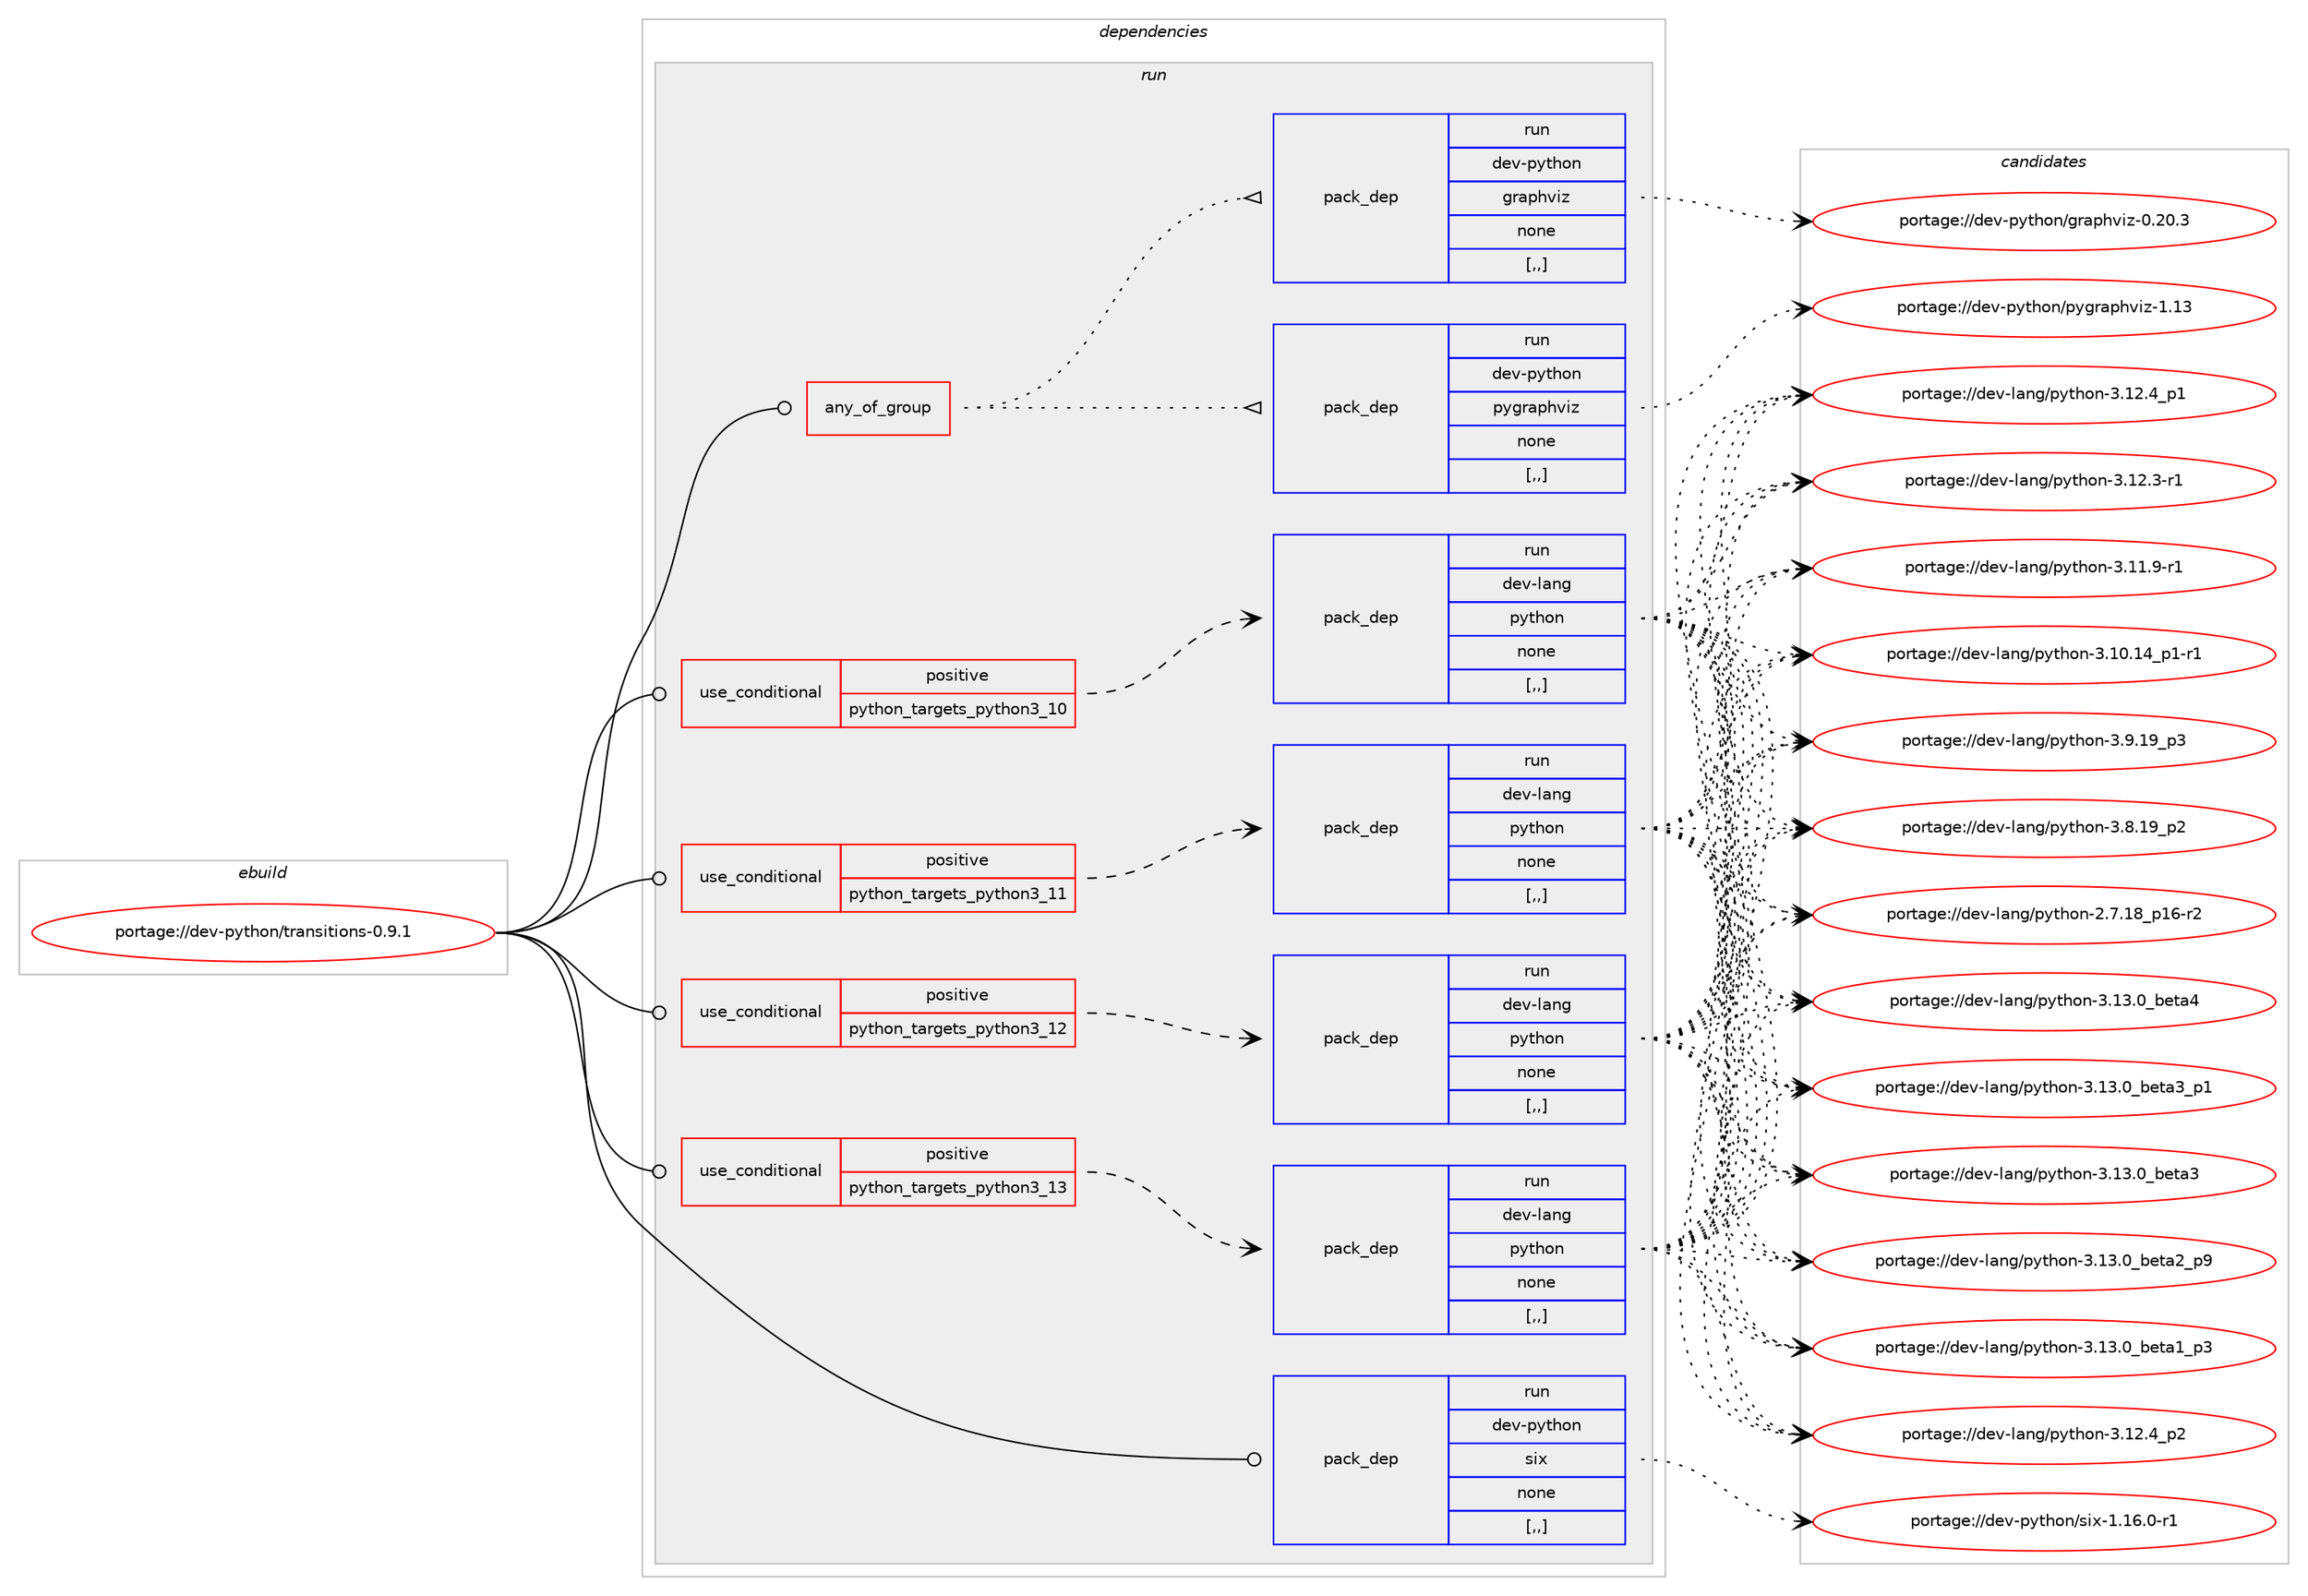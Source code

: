 digraph prolog {

# *************
# Graph options
# *************

newrank=true;
concentrate=true;
compound=true;
graph [rankdir=LR,fontname=Helvetica,fontsize=10,ranksep=1.5];#, ranksep=2.5, nodesep=0.2];
edge  [arrowhead=vee];
node  [fontname=Helvetica,fontsize=10];

# **********
# The ebuild
# **********

subgraph cluster_leftcol {
color=gray;
label=<<i>ebuild</i>>;
id [label="portage://dev-python/transitions-0.9.1", color=red, width=4, href="../dev-python/transitions-0.9.1.svg"];
}

# ****************
# The dependencies
# ****************

subgraph cluster_midcol {
color=gray;
label=<<i>dependencies</i>>;
subgraph cluster_compile {
fillcolor="#eeeeee";
style=filled;
label=<<i>compile</i>>;
}
subgraph cluster_compileandrun {
fillcolor="#eeeeee";
style=filled;
label=<<i>compile and run</i>>;
}
subgraph cluster_run {
fillcolor="#eeeeee";
style=filled;
label=<<i>run</i>>;
subgraph any1122 {
dependency166241 [label=<<TABLE BORDER="0" CELLBORDER="1" CELLSPACING="0" CELLPADDING="4"><TR><TD CELLPADDING="10">any_of_group</TD></TR></TABLE>>, shape=none, color=red];subgraph pack124284 {
dependency166242 [label=<<TABLE BORDER="0" CELLBORDER="1" CELLSPACING="0" CELLPADDING="4" WIDTH="220"><TR><TD ROWSPAN="6" CELLPADDING="30">pack_dep</TD></TR><TR><TD WIDTH="110">run</TD></TR><TR><TD>dev-python</TD></TR><TR><TD>pygraphviz</TD></TR><TR><TD>none</TD></TR><TR><TD>[,,]</TD></TR></TABLE>>, shape=none, color=blue];
}
dependency166241:e -> dependency166242:w [weight=20,style="dotted",arrowhead="oinv"];
subgraph pack124285 {
dependency166243 [label=<<TABLE BORDER="0" CELLBORDER="1" CELLSPACING="0" CELLPADDING="4" WIDTH="220"><TR><TD ROWSPAN="6" CELLPADDING="30">pack_dep</TD></TR><TR><TD WIDTH="110">run</TD></TR><TR><TD>dev-python</TD></TR><TR><TD>graphviz</TD></TR><TR><TD>none</TD></TR><TR><TD>[,,]</TD></TR></TABLE>>, shape=none, color=blue];
}
dependency166241:e -> dependency166243:w [weight=20,style="dotted",arrowhead="oinv"];
}
id:e -> dependency166241:w [weight=20,style="solid",arrowhead="odot"];
subgraph cond40685 {
dependency166244 [label=<<TABLE BORDER="0" CELLBORDER="1" CELLSPACING="0" CELLPADDING="4"><TR><TD ROWSPAN="3" CELLPADDING="10">use_conditional</TD></TR><TR><TD>positive</TD></TR><TR><TD>python_targets_python3_10</TD></TR></TABLE>>, shape=none, color=red];
subgraph pack124286 {
dependency166245 [label=<<TABLE BORDER="0" CELLBORDER="1" CELLSPACING="0" CELLPADDING="4" WIDTH="220"><TR><TD ROWSPAN="6" CELLPADDING="30">pack_dep</TD></TR><TR><TD WIDTH="110">run</TD></TR><TR><TD>dev-lang</TD></TR><TR><TD>python</TD></TR><TR><TD>none</TD></TR><TR><TD>[,,]</TD></TR></TABLE>>, shape=none, color=blue];
}
dependency166244:e -> dependency166245:w [weight=20,style="dashed",arrowhead="vee"];
}
id:e -> dependency166244:w [weight=20,style="solid",arrowhead="odot"];
subgraph cond40686 {
dependency166246 [label=<<TABLE BORDER="0" CELLBORDER="1" CELLSPACING="0" CELLPADDING="4"><TR><TD ROWSPAN="3" CELLPADDING="10">use_conditional</TD></TR><TR><TD>positive</TD></TR><TR><TD>python_targets_python3_11</TD></TR></TABLE>>, shape=none, color=red];
subgraph pack124287 {
dependency166247 [label=<<TABLE BORDER="0" CELLBORDER="1" CELLSPACING="0" CELLPADDING="4" WIDTH="220"><TR><TD ROWSPAN="6" CELLPADDING="30">pack_dep</TD></TR><TR><TD WIDTH="110">run</TD></TR><TR><TD>dev-lang</TD></TR><TR><TD>python</TD></TR><TR><TD>none</TD></TR><TR><TD>[,,]</TD></TR></TABLE>>, shape=none, color=blue];
}
dependency166246:e -> dependency166247:w [weight=20,style="dashed",arrowhead="vee"];
}
id:e -> dependency166246:w [weight=20,style="solid",arrowhead="odot"];
subgraph cond40687 {
dependency166248 [label=<<TABLE BORDER="0" CELLBORDER="1" CELLSPACING="0" CELLPADDING="4"><TR><TD ROWSPAN="3" CELLPADDING="10">use_conditional</TD></TR><TR><TD>positive</TD></TR><TR><TD>python_targets_python3_12</TD></TR></TABLE>>, shape=none, color=red];
subgraph pack124288 {
dependency166249 [label=<<TABLE BORDER="0" CELLBORDER="1" CELLSPACING="0" CELLPADDING="4" WIDTH="220"><TR><TD ROWSPAN="6" CELLPADDING="30">pack_dep</TD></TR><TR><TD WIDTH="110">run</TD></TR><TR><TD>dev-lang</TD></TR><TR><TD>python</TD></TR><TR><TD>none</TD></TR><TR><TD>[,,]</TD></TR></TABLE>>, shape=none, color=blue];
}
dependency166248:e -> dependency166249:w [weight=20,style="dashed",arrowhead="vee"];
}
id:e -> dependency166248:w [weight=20,style="solid",arrowhead="odot"];
subgraph cond40688 {
dependency166250 [label=<<TABLE BORDER="0" CELLBORDER="1" CELLSPACING="0" CELLPADDING="4"><TR><TD ROWSPAN="3" CELLPADDING="10">use_conditional</TD></TR><TR><TD>positive</TD></TR><TR><TD>python_targets_python3_13</TD></TR></TABLE>>, shape=none, color=red];
subgraph pack124289 {
dependency166251 [label=<<TABLE BORDER="0" CELLBORDER="1" CELLSPACING="0" CELLPADDING="4" WIDTH="220"><TR><TD ROWSPAN="6" CELLPADDING="30">pack_dep</TD></TR><TR><TD WIDTH="110">run</TD></TR><TR><TD>dev-lang</TD></TR><TR><TD>python</TD></TR><TR><TD>none</TD></TR><TR><TD>[,,]</TD></TR></TABLE>>, shape=none, color=blue];
}
dependency166250:e -> dependency166251:w [weight=20,style="dashed",arrowhead="vee"];
}
id:e -> dependency166250:w [weight=20,style="solid",arrowhead="odot"];
subgraph pack124290 {
dependency166252 [label=<<TABLE BORDER="0" CELLBORDER="1" CELLSPACING="0" CELLPADDING="4" WIDTH="220"><TR><TD ROWSPAN="6" CELLPADDING="30">pack_dep</TD></TR><TR><TD WIDTH="110">run</TD></TR><TR><TD>dev-python</TD></TR><TR><TD>six</TD></TR><TR><TD>none</TD></TR><TR><TD>[,,]</TD></TR></TABLE>>, shape=none, color=blue];
}
id:e -> dependency166252:w [weight=20,style="solid",arrowhead="odot"];
}
}

# **************
# The candidates
# **************

subgraph cluster_choices {
rank=same;
color=gray;
label=<<i>candidates</i>>;

subgraph choice124284 {
color=black;
nodesep=1;
choice1001011184511212111610411111047112121103114971121041181051224549464951 [label="portage://dev-python/pygraphviz-1.13", color=red, width=4,href="../dev-python/pygraphviz-1.13.svg"];
dependency166242:e -> choice1001011184511212111610411111047112121103114971121041181051224549464951:w [style=dotted,weight="100"];
}
subgraph choice124285 {
color=black;
nodesep=1;
choice10010111845112121116104111110471031149711210411810512245484650484651 [label="portage://dev-python/graphviz-0.20.3", color=red, width=4,href="../dev-python/graphviz-0.20.3.svg"];
dependency166243:e -> choice10010111845112121116104111110471031149711210411810512245484650484651:w [style=dotted,weight="100"];
}
subgraph choice124286 {
color=black;
nodesep=1;
choice1001011184510897110103471121211161041111104551464951464895981011169752 [label="portage://dev-lang/python-3.13.0_beta4", color=red, width=4,href="../dev-lang/python-3.13.0_beta4.svg"];
choice10010111845108971101034711212111610411111045514649514648959810111697519511249 [label="portage://dev-lang/python-3.13.0_beta3_p1", color=red, width=4,href="../dev-lang/python-3.13.0_beta3_p1.svg"];
choice1001011184510897110103471121211161041111104551464951464895981011169751 [label="portage://dev-lang/python-3.13.0_beta3", color=red, width=4,href="../dev-lang/python-3.13.0_beta3.svg"];
choice10010111845108971101034711212111610411111045514649514648959810111697509511257 [label="portage://dev-lang/python-3.13.0_beta2_p9", color=red, width=4,href="../dev-lang/python-3.13.0_beta2_p9.svg"];
choice10010111845108971101034711212111610411111045514649514648959810111697499511251 [label="portage://dev-lang/python-3.13.0_beta1_p3", color=red, width=4,href="../dev-lang/python-3.13.0_beta1_p3.svg"];
choice100101118451089711010347112121116104111110455146495046529511250 [label="portage://dev-lang/python-3.12.4_p2", color=red, width=4,href="../dev-lang/python-3.12.4_p2.svg"];
choice100101118451089711010347112121116104111110455146495046529511249 [label="portage://dev-lang/python-3.12.4_p1", color=red, width=4,href="../dev-lang/python-3.12.4_p1.svg"];
choice100101118451089711010347112121116104111110455146495046514511449 [label="portage://dev-lang/python-3.12.3-r1", color=red, width=4,href="../dev-lang/python-3.12.3-r1.svg"];
choice100101118451089711010347112121116104111110455146494946574511449 [label="portage://dev-lang/python-3.11.9-r1", color=red, width=4,href="../dev-lang/python-3.11.9-r1.svg"];
choice100101118451089711010347112121116104111110455146494846495295112494511449 [label="portage://dev-lang/python-3.10.14_p1-r1", color=red, width=4,href="../dev-lang/python-3.10.14_p1-r1.svg"];
choice100101118451089711010347112121116104111110455146574649579511251 [label="portage://dev-lang/python-3.9.19_p3", color=red, width=4,href="../dev-lang/python-3.9.19_p3.svg"];
choice100101118451089711010347112121116104111110455146564649579511250 [label="portage://dev-lang/python-3.8.19_p2", color=red, width=4,href="../dev-lang/python-3.8.19_p2.svg"];
choice100101118451089711010347112121116104111110455046554649569511249544511450 [label="portage://dev-lang/python-2.7.18_p16-r2", color=red, width=4,href="../dev-lang/python-2.7.18_p16-r2.svg"];
dependency166245:e -> choice1001011184510897110103471121211161041111104551464951464895981011169752:w [style=dotted,weight="100"];
dependency166245:e -> choice10010111845108971101034711212111610411111045514649514648959810111697519511249:w [style=dotted,weight="100"];
dependency166245:e -> choice1001011184510897110103471121211161041111104551464951464895981011169751:w [style=dotted,weight="100"];
dependency166245:e -> choice10010111845108971101034711212111610411111045514649514648959810111697509511257:w [style=dotted,weight="100"];
dependency166245:e -> choice10010111845108971101034711212111610411111045514649514648959810111697499511251:w [style=dotted,weight="100"];
dependency166245:e -> choice100101118451089711010347112121116104111110455146495046529511250:w [style=dotted,weight="100"];
dependency166245:e -> choice100101118451089711010347112121116104111110455146495046529511249:w [style=dotted,weight="100"];
dependency166245:e -> choice100101118451089711010347112121116104111110455146495046514511449:w [style=dotted,weight="100"];
dependency166245:e -> choice100101118451089711010347112121116104111110455146494946574511449:w [style=dotted,weight="100"];
dependency166245:e -> choice100101118451089711010347112121116104111110455146494846495295112494511449:w [style=dotted,weight="100"];
dependency166245:e -> choice100101118451089711010347112121116104111110455146574649579511251:w [style=dotted,weight="100"];
dependency166245:e -> choice100101118451089711010347112121116104111110455146564649579511250:w [style=dotted,weight="100"];
dependency166245:e -> choice100101118451089711010347112121116104111110455046554649569511249544511450:w [style=dotted,weight="100"];
}
subgraph choice124287 {
color=black;
nodesep=1;
choice1001011184510897110103471121211161041111104551464951464895981011169752 [label="portage://dev-lang/python-3.13.0_beta4", color=red, width=4,href="../dev-lang/python-3.13.0_beta4.svg"];
choice10010111845108971101034711212111610411111045514649514648959810111697519511249 [label="portage://dev-lang/python-3.13.0_beta3_p1", color=red, width=4,href="../dev-lang/python-3.13.0_beta3_p1.svg"];
choice1001011184510897110103471121211161041111104551464951464895981011169751 [label="portage://dev-lang/python-3.13.0_beta3", color=red, width=4,href="../dev-lang/python-3.13.0_beta3.svg"];
choice10010111845108971101034711212111610411111045514649514648959810111697509511257 [label="portage://dev-lang/python-3.13.0_beta2_p9", color=red, width=4,href="../dev-lang/python-3.13.0_beta2_p9.svg"];
choice10010111845108971101034711212111610411111045514649514648959810111697499511251 [label="portage://dev-lang/python-3.13.0_beta1_p3", color=red, width=4,href="../dev-lang/python-3.13.0_beta1_p3.svg"];
choice100101118451089711010347112121116104111110455146495046529511250 [label="portage://dev-lang/python-3.12.4_p2", color=red, width=4,href="../dev-lang/python-3.12.4_p2.svg"];
choice100101118451089711010347112121116104111110455146495046529511249 [label="portage://dev-lang/python-3.12.4_p1", color=red, width=4,href="../dev-lang/python-3.12.4_p1.svg"];
choice100101118451089711010347112121116104111110455146495046514511449 [label="portage://dev-lang/python-3.12.3-r1", color=red, width=4,href="../dev-lang/python-3.12.3-r1.svg"];
choice100101118451089711010347112121116104111110455146494946574511449 [label="portage://dev-lang/python-3.11.9-r1", color=red, width=4,href="../dev-lang/python-3.11.9-r1.svg"];
choice100101118451089711010347112121116104111110455146494846495295112494511449 [label="portage://dev-lang/python-3.10.14_p1-r1", color=red, width=4,href="../dev-lang/python-3.10.14_p1-r1.svg"];
choice100101118451089711010347112121116104111110455146574649579511251 [label="portage://dev-lang/python-3.9.19_p3", color=red, width=4,href="../dev-lang/python-3.9.19_p3.svg"];
choice100101118451089711010347112121116104111110455146564649579511250 [label="portage://dev-lang/python-3.8.19_p2", color=red, width=4,href="../dev-lang/python-3.8.19_p2.svg"];
choice100101118451089711010347112121116104111110455046554649569511249544511450 [label="portage://dev-lang/python-2.7.18_p16-r2", color=red, width=4,href="../dev-lang/python-2.7.18_p16-r2.svg"];
dependency166247:e -> choice1001011184510897110103471121211161041111104551464951464895981011169752:w [style=dotted,weight="100"];
dependency166247:e -> choice10010111845108971101034711212111610411111045514649514648959810111697519511249:w [style=dotted,weight="100"];
dependency166247:e -> choice1001011184510897110103471121211161041111104551464951464895981011169751:w [style=dotted,weight="100"];
dependency166247:e -> choice10010111845108971101034711212111610411111045514649514648959810111697509511257:w [style=dotted,weight="100"];
dependency166247:e -> choice10010111845108971101034711212111610411111045514649514648959810111697499511251:w [style=dotted,weight="100"];
dependency166247:e -> choice100101118451089711010347112121116104111110455146495046529511250:w [style=dotted,weight="100"];
dependency166247:e -> choice100101118451089711010347112121116104111110455146495046529511249:w [style=dotted,weight="100"];
dependency166247:e -> choice100101118451089711010347112121116104111110455146495046514511449:w [style=dotted,weight="100"];
dependency166247:e -> choice100101118451089711010347112121116104111110455146494946574511449:w [style=dotted,weight="100"];
dependency166247:e -> choice100101118451089711010347112121116104111110455146494846495295112494511449:w [style=dotted,weight="100"];
dependency166247:e -> choice100101118451089711010347112121116104111110455146574649579511251:w [style=dotted,weight="100"];
dependency166247:e -> choice100101118451089711010347112121116104111110455146564649579511250:w [style=dotted,weight="100"];
dependency166247:e -> choice100101118451089711010347112121116104111110455046554649569511249544511450:w [style=dotted,weight="100"];
}
subgraph choice124288 {
color=black;
nodesep=1;
choice1001011184510897110103471121211161041111104551464951464895981011169752 [label="portage://dev-lang/python-3.13.0_beta4", color=red, width=4,href="../dev-lang/python-3.13.0_beta4.svg"];
choice10010111845108971101034711212111610411111045514649514648959810111697519511249 [label="portage://dev-lang/python-3.13.0_beta3_p1", color=red, width=4,href="../dev-lang/python-3.13.0_beta3_p1.svg"];
choice1001011184510897110103471121211161041111104551464951464895981011169751 [label="portage://dev-lang/python-3.13.0_beta3", color=red, width=4,href="../dev-lang/python-3.13.0_beta3.svg"];
choice10010111845108971101034711212111610411111045514649514648959810111697509511257 [label="portage://dev-lang/python-3.13.0_beta2_p9", color=red, width=4,href="../dev-lang/python-3.13.0_beta2_p9.svg"];
choice10010111845108971101034711212111610411111045514649514648959810111697499511251 [label="portage://dev-lang/python-3.13.0_beta1_p3", color=red, width=4,href="../dev-lang/python-3.13.0_beta1_p3.svg"];
choice100101118451089711010347112121116104111110455146495046529511250 [label="portage://dev-lang/python-3.12.4_p2", color=red, width=4,href="../dev-lang/python-3.12.4_p2.svg"];
choice100101118451089711010347112121116104111110455146495046529511249 [label="portage://dev-lang/python-3.12.4_p1", color=red, width=4,href="../dev-lang/python-3.12.4_p1.svg"];
choice100101118451089711010347112121116104111110455146495046514511449 [label="portage://dev-lang/python-3.12.3-r1", color=red, width=4,href="../dev-lang/python-3.12.3-r1.svg"];
choice100101118451089711010347112121116104111110455146494946574511449 [label="portage://dev-lang/python-3.11.9-r1", color=red, width=4,href="../dev-lang/python-3.11.9-r1.svg"];
choice100101118451089711010347112121116104111110455146494846495295112494511449 [label="portage://dev-lang/python-3.10.14_p1-r1", color=red, width=4,href="../dev-lang/python-3.10.14_p1-r1.svg"];
choice100101118451089711010347112121116104111110455146574649579511251 [label="portage://dev-lang/python-3.9.19_p3", color=red, width=4,href="../dev-lang/python-3.9.19_p3.svg"];
choice100101118451089711010347112121116104111110455146564649579511250 [label="portage://dev-lang/python-3.8.19_p2", color=red, width=4,href="../dev-lang/python-3.8.19_p2.svg"];
choice100101118451089711010347112121116104111110455046554649569511249544511450 [label="portage://dev-lang/python-2.7.18_p16-r2", color=red, width=4,href="../dev-lang/python-2.7.18_p16-r2.svg"];
dependency166249:e -> choice1001011184510897110103471121211161041111104551464951464895981011169752:w [style=dotted,weight="100"];
dependency166249:e -> choice10010111845108971101034711212111610411111045514649514648959810111697519511249:w [style=dotted,weight="100"];
dependency166249:e -> choice1001011184510897110103471121211161041111104551464951464895981011169751:w [style=dotted,weight="100"];
dependency166249:e -> choice10010111845108971101034711212111610411111045514649514648959810111697509511257:w [style=dotted,weight="100"];
dependency166249:e -> choice10010111845108971101034711212111610411111045514649514648959810111697499511251:w [style=dotted,weight="100"];
dependency166249:e -> choice100101118451089711010347112121116104111110455146495046529511250:w [style=dotted,weight="100"];
dependency166249:e -> choice100101118451089711010347112121116104111110455146495046529511249:w [style=dotted,weight="100"];
dependency166249:e -> choice100101118451089711010347112121116104111110455146495046514511449:w [style=dotted,weight="100"];
dependency166249:e -> choice100101118451089711010347112121116104111110455146494946574511449:w [style=dotted,weight="100"];
dependency166249:e -> choice100101118451089711010347112121116104111110455146494846495295112494511449:w [style=dotted,weight="100"];
dependency166249:e -> choice100101118451089711010347112121116104111110455146574649579511251:w [style=dotted,weight="100"];
dependency166249:e -> choice100101118451089711010347112121116104111110455146564649579511250:w [style=dotted,weight="100"];
dependency166249:e -> choice100101118451089711010347112121116104111110455046554649569511249544511450:w [style=dotted,weight="100"];
}
subgraph choice124289 {
color=black;
nodesep=1;
choice1001011184510897110103471121211161041111104551464951464895981011169752 [label="portage://dev-lang/python-3.13.0_beta4", color=red, width=4,href="../dev-lang/python-3.13.0_beta4.svg"];
choice10010111845108971101034711212111610411111045514649514648959810111697519511249 [label="portage://dev-lang/python-3.13.0_beta3_p1", color=red, width=4,href="../dev-lang/python-3.13.0_beta3_p1.svg"];
choice1001011184510897110103471121211161041111104551464951464895981011169751 [label="portage://dev-lang/python-3.13.0_beta3", color=red, width=4,href="../dev-lang/python-3.13.0_beta3.svg"];
choice10010111845108971101034711212111610411111045514649514648959810111697509511257 [label="portage://dev-lang/python-3.13.0_beta2_p9", color=red, width=4,href="../dev-lang/python-3.13.0_beta2_p9.svg"];
choice10010111845108971101034711212111610411111045514649514648959810111697499511251 [label="portage://dev-lang/python-3.13.0_beta1_p3", color=red, width=4,href="../dev-lang/python-3.13.0_beta1_p3.svg"];
choice100101118451089711010347112121116104111110455146495046529511250 [label="portage://dev-lang/python-3.12.4_p2", color=red, width=4,href="../dev-lang/python-3.12.4_p2.svg"];
choice100101118451089711010347112121116104111110455146495046529511249 [label="portage://dev-lang/python-3.12.4_p1", color=red, width=4,href="../dev-lang/python-3.12.4_p1.svg"];
choice100101118451089711010347112121116104111110455146495046514511449 [label="portage://dev-lang/python-3.12.3-r1", color=red, width=4,href="../dev-lang/python-3.12.3-r1.svg"];
choice100101118451089711010347112121116104111110455146494946574511449 [label="portage://dev-lang/python-3.11.9-r1", color=red, width=4,href="../dev-lang/python-3.11.9-r1.svg"];
choice100101118451089711010347112121116104111110455146494846495295112494511449 [label="portage://dev-lang/python-3.10.14_p1-r1", color=red, width=4,href="../dev-lang/python-3.10.14_p1-r1.svg"];
choice100101118451089711010347112121116104111110455146574649579511251 [label="portage://dev-lang/python-3.9.19_p3", color=red, width=4,href="../dev-lang/python-3.9.19_p3.svg"];
choice100101118451089711010347112121116104111110455146564649579511250 [label="portage://dev-lang/python-3.8.19_p2", color=red, width=4,href="../dev-lang/python-3.8.19_p2.svg"];
choice100101118451089711010347112121116104111110455046554649569511249544511450 [label="portage://dev-lang/python-2.7.18_p16-r2", color=red, width=4,href="../dev-lang/python-2.7.18_p16-r2.svg"];
dependency166251:e -> choice1001011184510897110103471121211161041111104551464951464895981011169752:w [style=dotted,weight="100"];
dependency166251:e -> choice10010111845108971101034711212111610411111045514649514648959810111697519511249:w [style=dotted,weight="100"];
dependency166251:e -> choice1001011184510897110103471121211161041111104551464951464895981011169751:w [style=dotted,weight="100"];
dependency166251:e -> choice10010111845108971101034711212111610411111045514649514648959810111697509511257:w [style=dotted,weight="100"];
dependency166251:e -> choice10010111845108971101034711212111610411111045514649514648959810111697499511251:w [style=dotted,weight="100"];
dependency166251:e -> choice100101118451089711010347112121116104111110455146495046529511250:w [style=dotted,weight="100"];
dependency166251:e -> choice100101118451089711010347112121116104111110455146495046529511249:w [style=dotted,weight="100"];
dependency166251:e -> choice100101118451089711010347112121116104111110455146495046514511449:w [style=dotted,weight="100"];
dependency166251:e -> choice100101118451089711010347112121116104111110455146494946574511449:w [style=dotted,weight="100"];
dependency166251:e -> choice100101118451089711010347112121116104111110455146494846495295112494511449:w [style=dotted,weight="100"];
dependency166251:e -> choice100101118451089711010347112121116104111110455146574649579511251:w [style=dotted,weight="100"];
dependency166251:e -> choice100101118451089711010347112121116104111110455146564649579511250:w [style=dotted,weight="100"];
dependency166251:e -> choice100101118451089711010347112121116104111110455046554649569511249544511450:w [style=dotted,weight="100"];
}
subgraph choice124290 {
color=black;
nodesep=1;
choice1001011184511212111610411111047115105120454946495446484511449 [label="portage://dev-python/six-1.16.0-r1", color=red, width=4,href="../dev-python/six-1.16.0-r1.svg"];
dependency166252:e -> choice1001011184511212111610411111047115105120454946495446484511449:w [style=dotted,weight="100"];
}
}

}
